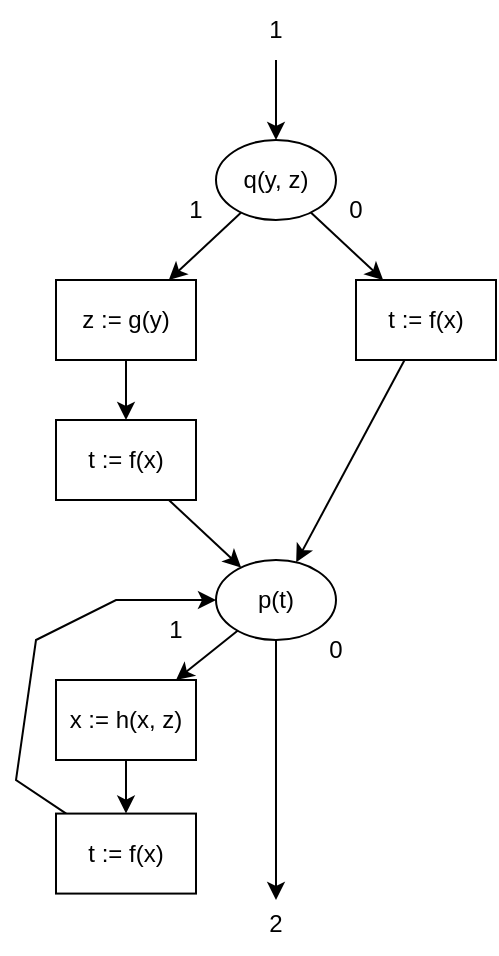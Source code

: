 <mxfile version="15.7.0" type="device"><diagram id="auvaHYt9D2mUyiJxwVjn" name="Page-1"><mxGraphModel dx="1422" dy="780" grid="1" gridSize="10" guides="1" tooltips="1" connect="1" arrows="1" fold="1" page="1" pageScale="1" pageWidth="827" pageHeight="1169" math="0" shadow="0"><root><mxCell id="0"/><mxCell id="1" parent="0"/><mxCell id="_DK2KvIIjlJ0qiKauMr6-1" value="q(y, z)" style="ellipse;whiteSpace=wrap;html=1;" vertex="1" parent="1"><mxGeometry x="180" y="100" width="60" height="40" as="geometry"/></mxCell><mxCell id="_DK2KvIIjlJ0qiKauMr6-2" value="" style="endArrow=classic;html=1;rounded=0;startArrow=none;" edge="1" parent="1" target="_DK2KvIIjlJ0qiKauMr6-1"><mxGeometry width="50" height="50" relative="1" as="geometry"><mxPoint x="210" y="60" as="sourcePoint"/><mxPoint x="340" y="380" as="targetPoint"/></mxGeometry></mxCell><mxCell id="_DK2KvIIjlJ0qiKauMr6-3" value="" style="endArrow=classic;html=1;rounded=0;" edge="1" parent="1" source="_DK2KvIIjlJ0qiKauMr6-1" target="_DK2KvIIjlJ0qiKauMr6-11"><mxGeometry width="50" height="50" relative="1" as="geometry"><mxPoint x="220" y="70" as="sourcePoint"/><mxPoint x="260" y="160" as="targetPoint"/></mxGeometry></mxCell><mxCell id="_DK2KvIIjlJ0qiKauMr6-4" value="" style="endArrow=classic;html=1;rounded=0;" edge="1" parent="1" source="_DK2KvIIjlJ0qiKauMr6-1" target="_DK2KvIIjlJ0qiKauMr6-12"><mxGeometry width="50" height="50" relative="1" as="geometry"><mxPoint x="240" y="90" as="sourcePoint"/><mxPoint x="160" y="160" as="targetPoint"/></mxGeometry></mxCell><mxCell id="_DK2KvIIjlJ0qiKauMr6-5" value="" style="endArrow=classic;html=1;rounded=0;" edge="1" parent="1" source="_DK2KvIIjlJ0qiKauMr6-11" target="_DK2KvIIjlJ0qiKauMr6-15"><mxGeometry width="50" height="50" relative="1" as="geometry"><mxPoint x="275" y="210" as="sourcePoint"/><mxPoint x="275" y="240" as="targetPoint"/></mxGeometry></mxCell><mxCell id="_DK2KvIIjlJ0qiKauMr6-6" value="1" style="text;html=1;strokeColor=none;fillColor=none;align=center;verticalAlign=middle;whiteSpace=wrap;rounded=0;" vertex="1" parent="1"><mxGeometry x="190" y="30" width="40" height="30" as="geometry"/></mxCell><mxCell id="_DK2KvIIjlJ0qiKauMr6-7" value="2" style="text;html=1;strokeColor=none;fillColor=none;align=center;verticalAlign=middle;whiteSpace=wrap;rounded=0;" vertex="1" parent="1"><mxGeometry x="190" y="476.79" width="40" height="30" as="geometry"/></mxCell><mxCell id="_DK2KvIIjlJ0qiKauMr6-9" value="1" style="text;html=1;strokeColor=none;fillColor=none;align=center;verticalAlign=middle;whiteSpace=wrap;rounded=0;" vertex="1" parent="1"><mxGeometry x="150" y="120" width="40" height="30" as="geometry"/></mxCell><mxCell id="_DK2KvIIjlJ0qiKauMr6-10" value="0" style="text;html=1;strokeColor=none;fillColor=none;align=center;verticalAlign=middle;whiteSpace=wrap;rounded=0;" vertex="1" parent="1"><mxGeometry x="230" y="120" width="40" height="30" as="geometry"/></mxCell><mxCell id="_DK2KvIIjlJ0qiKauMr6-11" value="t := f(x)" style="rounded=0;whiteSpace=wrap;html=1;" vertex="1" parent="1"><mxGeometry x="250" y="170" width="70" height="40" as="geometry"/></mxCell><mxCell id="_DK2KvIIjlJ0qiKauMr6-12" value="z := g(y)" style="rounded=0;whiteSpace=wrap;html=1;" vertex="1" parent="1"><mxGeometry x="100" y="170" width="70" height="40" as="geometry"/></mxCell><mxCell id="_DK2KvIIjlJ0qiKauMr6-13" value="" style="endArrow=classic;html=1;rounded=0;" edge="1" parent="1" source="_DK2KvIIjlJ0qiKauMr6-12" target="_DK2KvIIjlJ0qiKauMr6-16"><mxGeometry width="50" height="50" relative="1" as="geometry"><mxPoint x="155" y="300" as="sourcePoint"/><mxPoint x="155" y="330" as="targetPoint"/></mxGeometry></mxCell><mxCell id="_DK2KvIIjlJ0qiKauMr6-14" value="" style="endArrow=classic;html=1;rounded=0;" edge="1" parent="1" source="_DK2KvIIjlJ0qiKauMr6-16" target="_DK2KvIIjlJ0qiKauMr6-15"><mxGeometry width="50" height="50" relative="1" as="geometry"><mxPoint x="155" y="370" as="sourcePoint"/><mxPoint x="155" y="400" as="targetPoint"/></mxGeometry></mxCell><mxCell id="_DK2KvIIjlJ0qiKauMr6-15" value="p(t)" style="ellipse;whiteSpace=wrap;html=1;" vertex="1" parent="1"><mxGeometry x="180" y="310" width="60" height="40" as="geometry"/></mxCell><mxCell id="_DK2KvIIjlJ0qiKauMr6-16" value="t := f(x)" style="rounded=0;whiteSpace=wrap;html=1;" vertex="1" parent="1"><mxGeometry x="100" y="240" width="70" height="40" as="geometry"/></mxCell><mxCell id="_DK2KvIIjlJ0qiKauMr6-17" value="x := h(x, z)" style="rounded=0;whiteSpace=wrap;html=1;" vertex="1" parent="1"><mxGeometry x="100" y="370" width="70" height="40" as="geometry"/></mxCell><mxCell id="_DK2KvIIjlJ0qiKauMr6-18" value="" style="endArrow=classic;html=1;rounded=0;" edge="1" parent="1" source="_DK2KvIIjlJ0qiKauMr6-15" target="_DK2KvIIjlJ0qiKauMr6-17"><mxGeometry width="50" height="50" relative="1" as="geometry"><mxPoint x="155" y="290" as="sourcePoint"/><mxPoint x="155" y="320" as="targetPoint"/></mxGeometry></mxCell><mxCell id="_DK2KvIIjlJ0qiKauMr6-19" value="" style="endArrow=classic;html=1;rounded=0;" edge="1" parent="1" source="_DK2KvIIjlJ0qiKauMr6-30" target="_DK2KvIIjlJ0qiKauMr6-15"><mxGeometry width="50" height="50" relative="1" as="geometry"><mxPoint x="130.342" y="357.45" as="sourcePoint"/><mxPoint x="75" y="290" as="targetPoint"/><Array as="points"><mxPoint x="80" y="420"/><mxPoint x="90" y="350"/><mxPoint x="130" y="330"/></Array></mxGeometry></mxCell><mxCell id="_DK2KvIIjlJ0qiKauMr6-24" value="" style="endArrow=classic;html=1;rounded=0;" edge="1" parent="1" source="_DK2KvIIjlJ0qiKauMr6-15"><mxGeometry width="50" height="50" relative="1" as="geometry"><mxPoint x="319.996" y="349.997" as="sourcePoint"/><mxPoint x="210" y="480" as="targetPoint"/></mxGeometry></mxCell><mxCell id="_DK2KvIIjlJ0qiKauMr6-27" value="0" style="text;html=1;strokeColor=none;fillColor=none;align=center;verticalAlign=middle;whiteSpace=wrap;rounded=0;" vertex="1" parent="1"><mxGeometry x="220" y="340" width="40" height="30" as="geometry"/></mxCell><mxCell id="_DK2KvIIjlJ0qiKauMr6-28" value="1" style="text;html=1;strokeColor=none;fillColor=none;align=center;verticalAlign=middle;whiteSpace=wrap;rounded=0;" vertex="1" parent="1"><mxGeometry x="140" y="330" width="40" height="30" as="geometry"/></mxCell><mxCell id="_DK2KvIIjlJ0qiKauMr6-30" value="t := f(x)" style="rounded=0;whiteSpace=wrap;html=1;" vertex="1" parent="1"><mxGeometry x="100" y="436.79" width="70" height="40" as="geometry"/></mxCell><mxCell id="_DK2KvIIjlJ0qiKauMr6-31" value="" style="endArrow=classic;html=1;rounded=0;" edge="1" parent="1" source="_DK2KvIIjlJ0qiKauMr6-17" target="_DK2KvIIjlJ0qiKauMr6-30"><mxGeometry width="50" height="50" relative="1" as="geometry"><mxPoint x="145" y="220" as="sourcePoint"/><mxPoint x="145" y="250" as="targetPoint"/></mxGeometry></mxCell></root></mxGraphModel></diagram></mxfile>